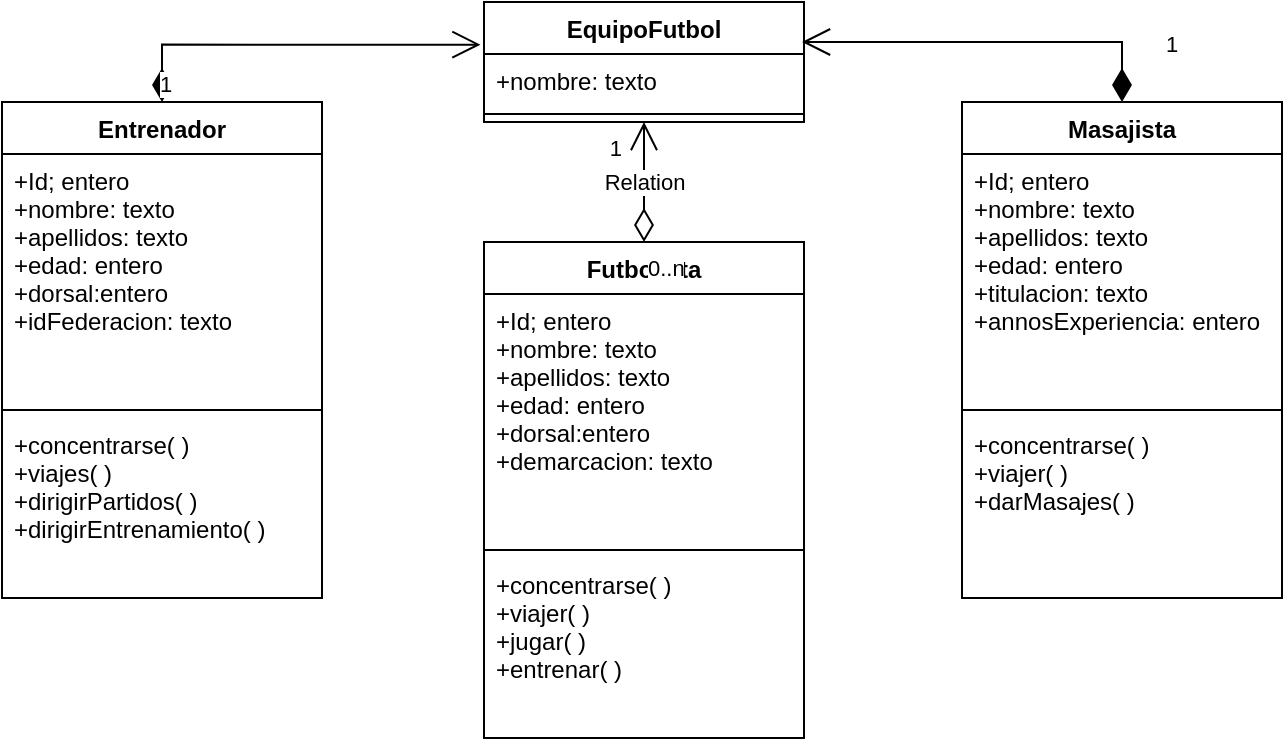 <mxfile version="18.2.1" type="device"><diagram id="xX3l32UD2F-hFC-inGQP" name="Page-1"><mxGraphModel dx="1021" dy="384" grid="1" gridSize="10" guides="1" tooltips="1" connect="1" arrows="1" fold="1" page="1" pageScale="1" pageWidth="827" pageHeight="1169" math="0" shadow="0"><root><mxCell id="0"/><mxCell id="1" parent="0"/><mxCell id="lAnBene8_5BavplHKjjQ-1" value="Entrenador" style="swimlane;fontStyle=1;align=center;verticalAlign=top;childLayout=stackLayout;horizontal=1;startSize=26;horizontalStack=0;resizeParent=1;resizeParentMax=0;resizeLast=0;collapsible=1;marginBottom=0;" vertex="1" parent="1"><mxGeometry x="40" y="120" width="160" height="248" as="geometry"/></mxCell><mxCell id="lAnBene8_5BavplHKjjQ-2" value="+Id; entero&#10;+nombre: texto&#10;+apellidos: texto&#10;+edad: entero&#10;+dorsal:entero&#10;+idFederacion: texto&#10;" style="text;strokeColor=none;fillColor=none;align=left;verticalAlign=top;spacingLeft=4;spacingRight=4;overflow=hidden;rotatable=0;points=[[0,0.5],[1,0.5]];portConstraint=eastwest;" vertex="1" parent="lAnBene8_5BavplHKjjQ-1"><mxGeometry y="26" width="160" height="124" as="geometry"/></mxCell><mxCell id="lAnBene8_5BavplHKjjQ-3" value="" style="line;strokeWidth=1;fillColor=none;align=left;verticalAlign=middle;spacingTop=-1;spacingLeft=3;spacingRight=3;rotatable=0;labelPosition=right;points=[];portConstraint=eastwest;" vertex="1" parent="lAnBene8_5BavplHKjjQ-1"><mxGeometry y="150" width="160" height="8" as="geometry"/></mxCell><mxCell id="lAnBene8_5BavplHKjjQ-4" value="+concentrarse( )&#10;+viajes( )&#10;+dirigirPartidos( )&#10;+dirigirEntrenamiento( )" style="text;strokeColor=none;fillColor=none;align=left;verticalAlign=top;spacingLeft=4;spacingRight=4;overflow=hidden;rotatable=0;points=[[0,0.5],[1,0.5]];portConstraint=eastwest;" vertex="1" parent="lAnBene8_5BavplHKjjQ-1"><mxGeometry y="158" width="160" height="90" as="geometry"/></mxCell><mxCell id="lAnBene8_5BavplHKjjQ-5" value="Futbolista" style="swimlane;fontStyle=1;align=center;verticalAlign=top;childLayout=stackLayout;horizontal=1;startSize=26;horizontalStack=0;resizeParent=1;resizeParentMax=0;resizeLast=0;collapsible=1;marginBottom=0;" vertex="1" parent="1"><mxGeometry x="281" y="190" width="160" height="248" as="geometry"/></mxCell><mxCell id="lAnBene8_5BavplHKjjQ-6" value="+Id; entero&#10;+nombre: texto&#10;+apellidos: texto&#10;+edad: entero&#10;+dorsal:entero&#10;+demarcacion: texto&#10;" style="text;strokeColor=none;fillColor=none;align=left;verticalAlign=top;spacingLeft=4;spacingRight=4;overflow=hidden;rotatable=0;points=[[0,0.5],[1,0.5]];portConstraint=eastwest;" vertex="1" parent="lAnBene8_5BavplHKjjQ-5"><mxGeometry y="26" width="160" height="124" as="geometry"/></mxCell><mxCell id="lAnBene8_5BavplHKjjQ-7" value="" style="line;strokeWidth=1;fillColor=none;align=left;verticalAlign=middle;spacingTop=-1;spacingLeft=3;spacingRight=3;rotatable=0;labelPosition=right;points=[];portConstraint=eastwest;" vertex="1" parent="lAnBene8_5BavplHKjjQ-5"><mxGeometry y="150" width="160" height="8" as="geometry"/></mxCell><mxCell id="lAnBene8_5BavplHKjjQ-8" value="+concentrarse( )&#10;+viajer( )&#10;+jugar( )&#10;+entrenar( )" style="text;strokeColor=none;fillColor=none;align=left;verticalAlign=top;spacingLeft=4;spacingRight=4;overflow=hidden;rotatable=0;points=[[0,0.5],[1,0.5]];portConstraint=eastwest;" vertex="1" parent="lAnBene8_5BavplHKjjQ-5"><mxGeometry y="158" width="160" height="90" as="geometry"/></mxCell><mxCell id="lAnBene8_5BavplHKjjQ-9" value="Masajista" style="swimlane;fontStyle=1;align=center;verticalAlign=top;childLayout=stackLayout;horizontal=1;startSize=26;horizontalStack=0;resizeParent=1;resizeParentMax=0;resizeLast=0;collapsible=1;marginBottom=0;" vertex="1" parent="1"><mxGeometry x="520" y="120" width="160" height="248" as="geometry"/></mxCell><mxCell id="lAnBene8_5BavplHKjjQ-10" value="+Id; entero&#10;+nombre: texto&#10;+apellidos: texto&#10;+edad: entero&#10;+titulacion: texto&#10;+annosExperiencia: entero&#10;" style="text;strokeColor=none;fillColor=none;align=left;verticalAlign=top;spacingLeft=4;spacingRight=4;overflow=hidden;rotatable=0;points=[[0,0.5],[1,0.5]];portConstraint=eastwest;" vertex="1" parent="lAnBene8_5BavplHKjjQ-9"><mxGeometry y="26" width="160" height="124" as="geometry"/></mxCell><mxCell id="lAnBene8_5BavplHKjjQ-11" value="" style="line;strokeWidth=1;fillColor=none;align=left;verticalAlign=middle;spacingTop=-1;spacingLeft=3;spacingRight=3;rotatable=0;labelPosition=right;points=[];portConstraint=eastwest;" vertex="1" parent="lAnBene8_5BavplHKjjQ-9"><mxGeometry y="150" width="160" height="8" as="geometry"/></mxCell><mxCell id="lAnBene8_5BavplHKjjQ-12" value="+concentrarse( )&#10;+viajer( )&#10;+darMasajes( )&#10;" style="text;strokeColor=none;fillColor=none;align=left;verticalAlign=top;spacingLeft=4;spacingRight=4;overflow=hidden;rotatable=0;points=[[0,0.5],[1,0.5]];portConstraint=eastwest;" vertex="1" parent="lAnBene8_5BavplHKjjQ-9"><mxGeometry y="158" width="160" height="90" as="geometry"/></mxCell><mxCell id="lAnBene8_5BavplHKjjQ-13" value="EquipoFutbol" style="swimlane;fontStyle=1;align=center;verticalAlign=top;childLayout=stackLayout;horizontal=1;startSize=26;horizontalStack=0;resizeParent=1;resizeParentMax=0;resizeLast=0;collapsible=1;marginBottom=0;" vertex="1" parent="1"><mxGeometry x="281" y="70" width="160" height="60" as="geometry"/></mxCell><mxCell id="lAnBene8_5BavplHKjjQ-14" value="+nombre: texto" style="text;strokeColor=none;fillColor=none;align=left;verticalAlign=top;spacingLeft=4;spacingRight=4;overflow=hidden;rotatable=0;points=[[0,0.5],[1,0.5]];portConstraint=eastwest;" vertex="1" parent="lAnBene8_5BavplHKjjQ-13"><mxGeometry y="26" width="160" height="26" as="geometry"/></mxCell><mxCell id="lAnBene8_5BavplHKjjQ-15" value="" style="line;strokeWidth=1;fillColor=none;align=left;verticalAlign=middle;spacingTop=-1;spacingLeft=3;spacingRight=3;rotatable=0;labelPosition=right;points=[];portConstraint=eastwest;" vertex="1" parent="lAnBene8_5BavplHKjjQ-13"><mxGeometry y="52" width="160" height="8" as="geometry"/></mxCell><mxCell id="lAnBene8_5BavplHKjjQ-17" value="1" style="endArrow=open;html=1;endSize=12;startArrow=diamondThin;startSize=14;startFill=1;edgeStyle=orthogonalEdgeStyle;align=left;verticalAlign=bottom;rounded=0;entryX=-0.011;entryY=-0.179;entryDx=0;entryDy=0;entryPerimeter=0;exitX=0.5;exitY=0;exitDx=0;exitDy=0;" edge="1" parent="1" source="lAnBene8_5BavplHKjjQ-1" target="lAnBene8_5BavplHKjjQ-14"><mxGeometry x="-1" y="3" relative="1" as="geometry"><mxPoint x="260" y="210" as="sourcePoint"/><mxPoint x="420" y="210" as="targetPoint"/></mxGeometry></mxCell><mxCell id="lAnBene8_5BavplHKjjQ-19" value="1" style="endArrow=open;html=1;endSize=12;startArrow=diamondThin;startSize=14;startFill=1;edgeStyle=orthogonalEdgeStyle;align=left;verticalAlign=bottom;rounded=0;exitX=0.5;exitY=0;exitDx=0;exitDy=0;" edge="1" parent="1" source="lAnBene8_5BavplHKjjQ-9"><mxGeometry x="-0.789" y="-20" relative="1" as="geometry"><mxPoint x="580" y="110" as="sourcePoint"/><mxPoint x="440" y="90" as="targetPoint"/><Array as="points"><mxPoint x="600" y="90"/></Array><mxPoint as="offset"/></mxGeometry></mxCell><mxCell id="lAnBene8_5BavplHKjjQ-21" value="Relation" style="endArrow=open;html=1;endSize=12;startArrow=diamondThin;startSize=14;startFill=0;edgeStyle=orthogonalEdgeStyle;rounded=0;entryX=0.5;entryY=1;entryDx=0;entryDy=0;exitX=0.5;exitY=0;exitDx=0;exitDy=0;" edge="1" parent="1" source="lAnBene8_5BavplHKjjQ-5" target="lAnBene8_5BavplHKjjQ-13"><mxGeometry relative="1" as="geometry"><mxPoint x="270" y="110" as="sourcePoint"/><mxPoint x="430" y="110" as="targetPoint"/><Array as="points"><mxPoint x="361" y="160"/><mxPoint x="361" y="160"/></Array></mxGeometry></mxCell><mxCell id="lAnBene8_5BavplHKjjQ-22" value="0..n" style="edgeLabel;resizable=0;html=1;align=left;verticalAlign=top;" connectable="0" vertex="1" parent="lAnBene8_5BavplHKjjQ-21"><mxGeometry x="-1" relative="1" as="geometry"/></mxCell><mxCell id="lAnBene8_5BavplHKjjQ-23" value="1" style="edgeLabel;resizable=0;html=1;align=right;verticalAlign=top;" connectable="0" vertex="1" parent="lAnBene8_5BavplHKjjQ-21"><mxGeometry x="1" relative="1" as="geometry"><mxPoint x="-11" as="offset"/></mxGeometry></mxCell></root></mxGraphModel></diagram></mxfile>